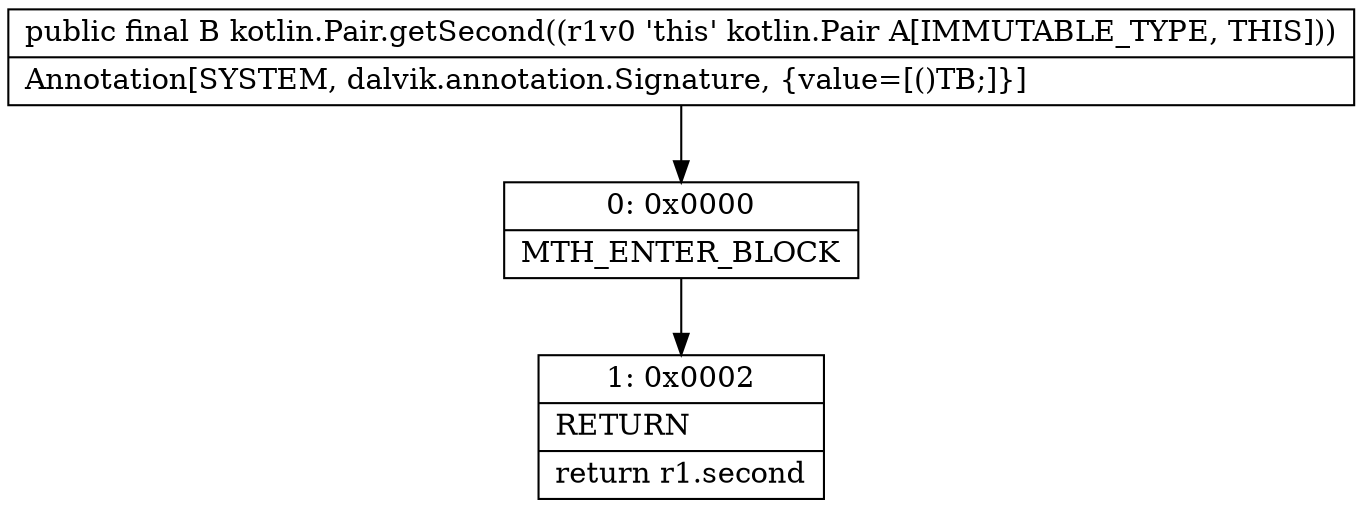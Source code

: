 digraph "CFG forkotlin.Pair.getSecond()Ljava\/lang\/Object;" {
Node_0 [shape=record,label="{0\:\ 0x0000|MTH_ENTER_BLOCK\l}"];
Node_1 [shape=record,label="{1\:\ 0x0002|RETURN\l|return r1.second\l}"];
MethodNode[shape=record,label="{public final B kotlin.Pair.getSecond((r1v0 'this' kotlin.Pair A[IMMUTABLE_TYPE, THIS]))  | Annotation[SYSTEM, dalvik.annotation.Signature, \{value=[()TB;]\}]\l}"];
MethodNode -> Node_0;
Node_0 -> Node_1;
}

